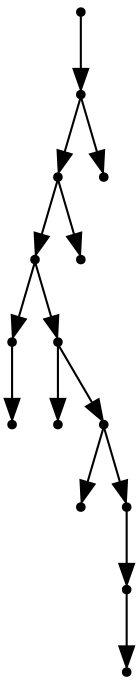 digraph {
  14 [shape=point];
  13 [shape=point];
  11 [shape=point];
  9 [shape=point];
  1 [shape=point];
  0 [shape=point];
  8 [shape=point];
  2 [shape=point];
  7 [shape=point];
  3 [shape=point];
  6 [shape=point];
  5 [shape=point];
  4 [shape=point];
  10 [shape=point];
  12 [shape=point];
14 -> 13;
13 -> 11;
11 -> 9;
9 -> 1;
1 -> 0;
9 -> 8;
8 -> 2;
8 -> 7;
7 -> 3;
7 -> 6;
6 -> 5;
5 -> 4;
11 -> 10;
13 -> 12;
}
